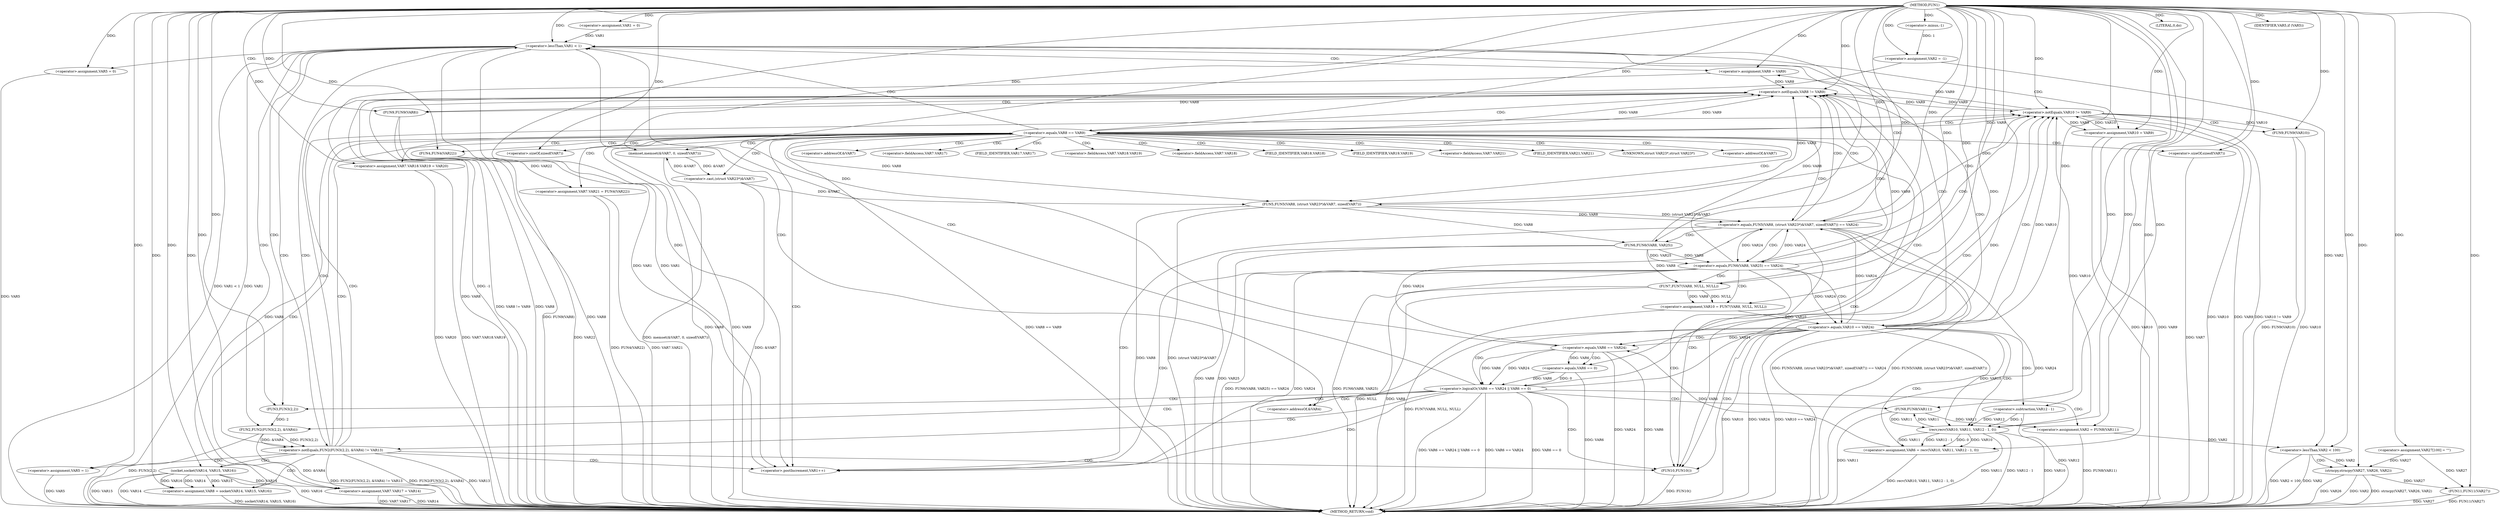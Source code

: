 digraph FUN1 {  
"1000100" [label = "(METHOD,FUN1)" ]
"1000279" [label = "(METHOD_RETURN,void)" ]
"1000104" [label = "(<operator>.assignment,VAR2 = -1)" ]
"1000106" [label = "(<operator>.minus,-1)" ]
"1000109" [label = "(<operator>.assignment,VAR1 = 0)" ]
"1000112" [label = "(<operator>.lessThan,VAR1 < 1)" ]
"1000115" [label = "(<operator>.postIncrement,VAR1++)" ]
"1000121" [label = "(<operator>.assignment,VAR5 = 0)" ]
"1000127" [label = "(<operator>.assignment,VAR8 = VAR9)" ]
"1000131" [label = "(<operator>.assignment,VAR10 = VAR9)" ]
"1000138" [label = "(<operator>.notEquals,FUN2(FUN3(2,2), &VAR4) != VAR13)" ]
"1000139" [label = "(FUN2,FUN2(FUN3(2,2), &VAR4))" ]
"1000140" [label = "(FUN3,FUN3(2,2))" ]
"1000148" [label = "(<operator>.assignment,VAR5 = 1)" ]
"1000151" [label = "(<operator>.assignment,VAR8 = socket(VAR14, VAR15, VAR16))" ]
"1000153" [label = "(socket,socket(VAR14, VAR15, VAR16))" ]
"1000158" [label = "(<operator>.equals,VAR8 == VAR9)" ]
"1000163" [label = "(memset,memset(&VAR7, 0, sizeof(VAR7)))" ]
"1000167" [label = "(<operator>.sizeOf,sizeof(VAR7))" ]
"1000169" [label = "(<operator>.assignment,VAR7.VAR17 = VAR14)" ]
"1000174" [label = "(<operator>.assignment,VAR7.VAR18.VAR19 = VAR20)" ]
"1000181" [label = "(<operator>.assignment,VAR7.VAR21 = FUN4(VAR22))" ]
"1000185" [label = "(FUN4,FUN4(VAR22))" ]
"1000188" [label = "(<operator>.equals,FUN5(VAR8, (struct VAR23*)&VAR7, sizeof(VAR7)) == VAR24)" ]
"1000189" [label = "(FUN5,FUN5(VAR8, (struct VAR23*)&VAR7, sizeof(VAR7)))" ]
"1000191" [label = "(<operator>.cast,(struct VAR23*)&VAR7)" ]
"1000195" [label = "(<operator>.sizeOf,sizeof(VAR7))" ]
"1000201" [label = "(<operator>.equals,FUN6(VAR8, VAR25) == VAR24)" ]
"1000202" [label = "(FUN6,FUN6(VAR8, VAR25))" ]
"1000208" [label = "(<operator>.assignment,VAR10 = FUN7(VAR8, NULL, NULL))" ]
"1000210" [label = "(FUN7,FUN7(VAR8, NULL, NULL))" ]
"1000215" [label = "(<operator>.equals,VAR10 == VAR24)" ]
"1000220" [label = "(<operator>.assignment,VAR6 = recv(VAR10, VAR11, VAR12 - 1, 0))" ]
"1000222" [label = "(recv,recv(VAR10, VAR11, VAR12 - 1, 0))" ]
"1000225" [label = "(<operator>.subtraction,VAR12 - 1)" ]
"1000230" [label = "(<operator>.logicalOr,VAR6 == VAR24 || VAR6 == 0)" ]
"1000231" [label = "(<operator>.equals,VAR6 == VAR24)" ]
"1000234" [label = "(<operator>.equals,VAR6 == 0)" ]
"1000239" [label = "(<operator>.assignment,VAR2 = FUN8(VAR11))" ]
"1000241" [label = "(FUN8,FUN8(VAR11))" ]
"1000243" [label = "(LITERAL,0,do)" ]
"1000245" [label = "(<operator>.notEquals,VAR8 != VAR9)" ]
"1000249" [label = "(FUN9,FUN9(VAR8))" ]
"1000252" [label = "(<operator>.notEquals,VAR10 != VAR9)" ]
"1000256" [label = "(FUN9,FUN9(VAR10))" ]
"1000259" [label = "(IDENTIFIER,VAR5,if (VAR5))" ]
"1000261" [label = "(FUN10,FUN10())" ]
"1000265" [label = "(<operator>.assignment,VAR27[100] = \"\")" ]
"1000269" [label = "(<operator>.lessThan,VAR2 < 100)" ]
"1000273" [label = "(strncpy,strncpy(VAR27, VAR26, VAR2))" ]
"1000277" [label = "(FUN11,FUN11(VAR27))" ]
"1000143" [label = "(<operator>.addressOf,&VAR4)" ]
"1000164" [label = "(<operator>.addressOf,&VAR7)" ]
"1000170" [label = "(<operator>.fieldAccess,VAR7.VAR17)" ]
"1000172" [label = "(FIELD_IDENTIFIER,VAR17,VAR17)" ]
"1000175" [label = "(<operator>.fieldAccess,VAR7.VAR18.VAR19)" ]
"1000176" [label = "(<operator>.fieldAccess,VAR7.VAR18)" ]
"1000178" [label = "(FIELD_IDENTIFIER,VAR18,VAR18)" ]
"1000179" [label = "(FIELD_IDENTIFIER,VAR19,VAR19)" ]
"1000182" [label = "(<operator>.fieldAccess,VAR7.VAR21)" ]
"1000184" [label = "(FIELD_IDENTIFIER,VAR21,VAR21)" ]
"1000192" [label = "(UNKNOWN,struct VAR23*,struct VAR23*)" ]
"1000193" [label = "(<operator>.addressOf,&VAR7)" ]
  "1000185" -> "1000279"  [ label = "DDG: VAR22"] 
  "1000222" -> "1000279"  [ label = "DDG: VAR12 - 1"] 
  "1000201" -> "1000279"  [ label = "DDG: FUN6(VAR8, VAR25) == VAR24"] 
  "1000222" -> "1000279"  [ label = "DDG: VAR10"] 
  "1000181" -> "1000279"  [ label = "DDG: FUN4(VAR22)"] 
  "1000215" -> "1000279"  [ label = "DDG: VAR10"] 
  "1000225" -> "1000279"  [ label = "DDG: VAR12"] 
  "1000181" -> "1000279"  [ label = "DDG: VAR7.VAR21"] 
  "1000188" -> "1000279"  [ label = "DDG: FUN5(VAR8, (struct VAR23*)&VAR7, sizeof(VAR7)) == VAR24"] 
  "1000158" -> "1000279"  [ label = "DDG: VAR8"] 
  "1000208" -> "1000279"  [ label = "DDG: FUN7(VAR8, NULL, NULL)"] 
  "1000231" -> "1000279"  [ label = "DDG: VAR24"] 
  "1000273" -> "1000279"  [ label = "DDG: VAR26"] 
  "1000252" -> "1000279"  [ label = "DDG: VAR10"] 
  "1000234" -> "1000279"  [ label = "DDG: VAR6"] 
  "1000189" -> "1000279"  [ label = "DDG: VAR8"] 
  "1000215" -> "1000279"  [ label = "DDG: VAR24"] 
  "1000158" -> "1000279"  [ label = "DDG: VAR9"] 
  "1000252" -> "1000279"  [ label = "DDG: VAR9"] 
  "1000188" -> "1000279"  [ label = "DDG: FUN5(VAR8, (struct VAR23*)&VAR7, sizeof(VAR7))"] 
  "1000131" -> "1000279"  [ label = "DDG: VAR10"] 
  "1000138" -> "1000279"  [ label = "DDG: FUN2(FUN3(2,2), &VAR4)"] 
  "1000269" -> "1000279"  [ label = "DDG: VAR2 < 100"] 
  "1000139" -> "1000279"  [ label = "DDG: FUN3(2,2)"] 
  "1000252" -> "1000279"  [ label = "DDG: VAR10 != VAR9"] 
  "1000153" -> "1000279"  [ label = "DDG: VAR15"] 
  "1000158" -> "1000279"  [ label = "DDG: VAR8 == VAR9"] 
  "1000189" -> "1000279"  [ label = "DDG: (struct VAR23*)&VAR7"] 
  "1000202" -> "1000279"  [ label = "DDG: VAR8"] 
  "1000174" -> "1000279"  [ label = "DDG: VAR20"] 
  "1000220" -> "1000279"  [ label = "DDG: recv(VAR10, VAR11, VAR12 - 1, 0)"] 
  "1000148" -> "1000279"  [ label = "DDG: VAR5"] 
  "1000151" -> "1000279"  [ label = "DDG: socket(VAR14, VAR15, VAR16)"] 
  "1000230" -> "1000279"  [ label = "DDG: VAR6 == VAR24"] 
  "1000277" -> "1000279"  [ label = "DDG: VAR27"] 
  "1000273" -> "1000279"  [ label = "DDG: VAR2"] 
  "1000131" -> "1000279"  [ label = "DDG: VAR9"] 
  "1000112" -> "1000279"  [ label = "DDG: VAR1 < 1"] 
  "1000210" -> "1000279"  [ label = "DDG: NULL"] 
  "1000153" -> "1000279"  [ label = "DDG: VAR14"] 
  "1000188" -> "1000279"  [ label = "DDG: VAR24"] 
  "1000273" -> "1000279"  [ label = "DDG: strncpy(VAR27, VAR26, VAR2)"] 
  "1000231" -> "1000279"  [ label = "DDG: VAR6"] 
  "1000191" -> "1000279"  [ label = "DDG: &VAR7"] 
  "1000112" -> "1000279"  [ label = "DDG: VAR1"] 
  "1000210" -> "1000279"  [ label = "DDG: VAR8"] 
  "1000169" -> "1000279"  [ label = "DDG: VAR14"] 
  "1000230" -> "1000279"  [ label = "DDG: VAR6 == 0"] 
  "1000277" -> "1000279"  [ label = "DDG: FUN11(VAR27)"] 
  "1000121" -> "1000279"  [ label = "DDG: VAR5"] 
  "1000241" -> "1000279"  [ label = "DDG: VAR11"] 
  "1000138" -> "1000279"  [ label = "DDG: VAR13"] 
  "1000139" -> "1000279"  [ label = "DDG: &VAR4"] 
  "1000230" -> "1000279"  [ label = "DDG: VAR6 == VAR24 || VAR6 == 0"] 
  "1000215" -> "1000279"  [ label = "DDG: VAR10 == VAR24"] 
  "1000169" -> "1000279"  [ label = "DDG: VAR7.VAR17"] 
  "1000269" -> "1000279"  [ label = "DDG: VAR2"] 
  "1000256" -> "1000279"  [ label = "DDG: VAR10"] 
  "1000261" -> "1000279"  [ label = "DDG: FUN10()"] 
  "1000249" -> "1000279"  [ label = "DDG: VAR8"] 
  "1000138" -> "1000279"  [ label = "DDG: FUN2(FUN3(2,2), &VAR4) != VAR13"] 
  "1000127" -> "1000279"  [ label = "DDG: VAR8"] 
  "1000153" -> "1000279"  [ label = "DDG: VAR16"] 
  "1000201" -> "1000279"  [ label = "DDG: VAR24"] 
  "1000245" -> "1000279"  [ label = "DDG: VAR8 != VAR9"] 
  "1000256" -> "1000279"  [ label = "DDG: FUN9(VAR10)"] 
  "1000163" -> "1000279"  [ label = "DDG: memset(&VAR7, 0, sizeof(VAR7))"] 
  "1000195" -> "1000279"  [ label = "DDG: VAR7"] 
  "1000245" -> "1000279"  [ label = "DDG: VAR8"] 
  "1000239" -> "1000279"  [ label = "DDG: FUN8(VAR11)"] 
  "1000104" -> "1000279"  [ label = "DDG: -1"] 
  "1000174" -> "1000279"  [ label = "DDG: VAR7.VAR18.VAR19"] 
  "1000249" -> "1000279"  [ label = "DDG: FUN9(VAR8)"] 
  "1000222" -> "1000279"  [ label = "DDG: VAR11"] 
  "1000202" -> "1000279"  [ label = "DDG: VAR25"] 
  "1000201" -> "1000279"  [ label = "DDG: FUN6(VAR8, VAR25)"] 
  "1000106" -> "1000104"  [ label = "DDG: 1"] 
  "1000100" -> "1000104"  [ label = "DDG: "] 
  "1000100" -> "1000106"  [ label = "DDG: "] 
  "1000100" -> "1000109"  [ label = "DDG: "] 
  "1000109" -> "1000112"  [ label = "DDG: VAR1"] 
  "1000115" -> "1000112"  [ label = "DDG: VAR1"] 
  "1000100" -> "1000112"  [ label = "DDG: "] 
  "1000112" -> "1000115"  [ label = "DDG: VAR1"] 
  "1000100" -> "1000115"  [ label = "DDG: "] 
  "1000100" -> "1000121"  [ label = "DDG: "] 
  "1000252" -> "1000127"  [ label = "DDG: VAR9"] 
  "1000100" -> "1000127"  [ label = "DDG: "] 
  "1000100" -> "1000131"  [ label = "DDG: "] 
  "1000252" -> "1000131"  [ label = "DDG: VAR9"] 
  "1000139" -> "1000138"  [ label = "DDG: FUN3(2,2)"] 
  "1000139" -> "1000138"  [ label = "DDG: &VAR4"] 
  "1000140" -> "1000139"  [ label = "DDG: 2"] 
  "1000100" -> "1000140"  [ label = "DDG: "] 
  "1000100" -> "1000138"  [ label = "DDG: "] 
  "1000100" -> "1000148"  [ label = "DDG: "] 
  "1000153" -> "1000151"  [ label = "DDG: VAR14"] 
  "1000153" -> "1000151"  [ label = "DDG: VAR15"] 
  "1000153" -> "1000151"  [ label = "DDG: VAR16"] 
  "1000100" -> "1000151"  [ label = "DDG: "] 
  "1000100" -> "1000153"  [ label = "DDG: "] 
  "1000151" -> "1000158"  [ label = "DDG: VAR8"] 
  "1000100" -> "1000158"  [ label = "DDG: "] 
  "1000252" -> "1000158"  [ label = "DDG: VAR9"] 
  "1000191" -> "1000163"  [ label = "DDG: &VAR7"] 
  "1000100" -> "1000163"  [ label = "DDG: "] 
  "1000100" -> "1000167"  [ label = "DDG: "] 
  "1000153" -> "1000169"  [ label = "DDG: VAR14"] 
  "1000100" -> "1000169"  [ label = "DDG: "] 
  "1000100" -> "1000174"  [ label = "DDG: "] 
  "1000185" -> "1000181"  [ label = "DDG: VAR22"] 
  "1000100" -> "1000185"  [ label = "DDG: "] 
  "1000189" -> "1000188"  [ label = "DDG: VAR8"] 
  "1000189" -> "1000188"  [ label = "DDG: (struct VAR23*)&VAR7"] 
  "1000158" -> "1000189"  [ label = "DDG: VAR8"] 
  "1000100" -> "1000189"  [ label = "DDG: "] 
  "1000191" -> "1000189"  [ label = "DDG: &VAR7"] 
  "1000163" -> "1000191"  [ label = "DDG: &VAR7"] 
  "1000100" -> "1000195"  [ label = "DDG: "] 
  "1000231" -> "1000188"  [ label = "DDG: VAR24"] 
  "1000215" -> "1000188"  [ label = "DDG: VAR24"] 
  "1000201" -> "1000188"  [ label = "DDG: VAR24"] 
  "1000100" -> "1000188"  [ label = "DDG: "] 
  "1000202" -> "1000201"  [ label = "DDG: VAR8"] 
  "1000202" -> "1000201"  [ label = "DDG: VAR25"] 
  "1000189" -> "1000202"  [ label = "DDG: VAR8"] 
  "1000100" -> "1000202"  [ label = "DDG: "] 
  "1000188" -> "1000201"  [ label = "DDG: VAR24"] 
  "1000100" -> "1000201"  [ label = "DDG: "] 
  "1000210" -> "1000208"  [ label = "DDG: VAR8"] 
  "1000210" -> "1000208"  [ label = "DDG: NULL"] 
  "1000100" -> "1000208"  [ label = "DDG: "] 
  "1000202" -> "1000210"  [ label = "DDG: VAR8"] 
  "1000100" -> "1000210"  [ label = "DDG: "] 
  "1000208" -> "1000215"  [ label = "DDG: VAR10"] 
  "1000100" -> "1000215"  [ label = "DDG: "] 
  "1000201" -> "1000215"  [ label = "DDG: VAR24"] 
  "1000222" -> "1000220"  [ label = "DDG: VAR10"] 
  "1000222" -> "1000220"  [ label = "DDG: VAR11"] 
  "1000222" -> "1000220"  [ label = "DDG: VAR12 - 1"] 
  "1000222" -> "1000220"  [ label = "DDG: 0"] 
  "1000100" -> "1000220"  [ label = "DDG: "] 
  "1000215" -> "1000222"  [ label = "DDG: VAR10"] 
  "1000100" -> "1000222"  [ label = "DDG: "] 
  "1000241" -> "1000222"  [ label = "DDG: VAR11"] 
  "1000225" -> "1000222"  [ label = "DDG: VAR12"] 
  "1000225" -> "1000222"  [ label = "DDG: 1"] 
  "1000100" -> "1000225"  [ label = "DDG: "] 
  "1000231" -> "1000230"  [ label = "DDG: VAR6"] 
  "1000231" -> "1000230"  [ label = "DDG: VAR24"] 
  "1000220" -> "1000231"  [ label = "DDG: VAR6"] 
  "1000100" -> "1000231"  [ label = "DDG: "] 
  "1000215" -> "1000231"  [ label = "DDG: VAR24"] 
  "1000234" -> "1000230"  [ label = "DDG: VAR6"] 
  "1000234" -> "1000230"  [ label = "DDG: 0"] 
  "1000231" -> "1000234"  [ label = "DDG: VAR6"] 
  "1000100" -> "1000234"  [ label = "DDG: "] 
  "1000241" -> "1000239"  [ label = "DDG: VAR11"] 
  "1000100" -> "1000239"  [ label = "DDG: "] 
  "1000222" -> "1000241"  [ label = "DDG: VAR11"] 
  "1000100" -> "1000241"  [ label = "DDG: "] 
  "1000100" -> "1000243"  [ label = "DDG: "] 
  "1000158" -> "1000245"  [ label = "DDG: VAR8"] 
  "1000189" -> "1000245"  [ label = "DDG: VAR8"] 
  "1000202" -> "1000245"  [ label = "DDG: VAR8"] 
  "1000210" -> "1000245"  [ label = "DDG: VAR8"] 
  "1000127" -> "1000245"  [ label = "DDG: VAR8"] 
  "1000100" -> "1000245"  [ label = "DDG: "] 
  "1000158" -> "1000245"  [ label = "DDG: VAR9"] 
  "1000252" -> "1000245"  [ label = "DDG: VAR9"] 
  "1000245" -> "1000249"  [ label = "DDG: VAR8"] 
  "1000100" -> "1000249"  [ label = "DDG: "] 
  "1000222" -> "1000252"  [ label = "DDG: VAR10"] 
  "1000215" -> "1000252"  [ label = "DDG: VAR10"] 
  "1000131" -> "1000252"  [ label = "DDG: VAR10"] 
  "1000100" -> "1000252"  [ label = "DDG: "] 
  "1000245" -> "1000252"  [ label = "DDG: VAR9"] 
  "1000252" -> "1000256"  [ label = "DDG: VAR10"] 
  "1000100" -> "1000256"  [ label = "DDG: "] 
  "1000100" -> "1000259"  [ label = "DDG: "] 
  "1000100" -> "1000261"  [ label = "DDG: "] 
  "1000100" -> "1000265"  [ label = "DDG: "] 
  "1000104" -> "1000269"  [ label = "DDG: VAR2"] 
  "1000239" -> "1000269"  [ label = "DDG: VAR2"] 
  "1000100" -> "1000269"  [ label = "DDG: "] 
  "1000265" -> "1000273"  [ label = "DDG: VAR27"] 
  "1000100" -> "1000273"  [ label = "DDG: "] 
  "1000269" -> "1000273"  [ label = "DDG: VAR2"] 
  "1000273" -> "1000277"  [ label = "DDG: VAR27"] 
  "1000265" -> "1000277"  [ label = "DDG: VAR27"] 
  "1000100" -> "1000277"  [ label = "DDG: "] 
  "1000112" -> "1000127"  [ label = "CDG: "] 
  "1000112" -> "1000139"  [ label = "CDG: "] 
  "1000112" -> "1000138"  [ label = "CDG: "] 
  "1000112" -> "1000121"  [ label = "CDG: "] 
  "1000112" -> "1000131"  [ label = "CDG: "] 
  "1000112" -> "1000143"  [ label = "CDG: "] 
  "1000112" -> "1000140"  [ label = "CDG: "] 
  "1000138" -> "1000148"  [ label = "CDG: "] 
  "1000138" -> "1000151"  [ label = "CDG: "] 
  "1000138" -> "1000153"  [ label = "CDG: "] 
  "1000138" -> "1000158"  [ label = "CDG: "] 
  "1000138" -> "1000112"  [ label = "CDG: "] 
  "1000138" -> "1000245"  [ label = "CDG: "] 
  "1000138" -> "1000252"  [ label = "CDG: "] 
  "1000138" -> "1000115"  [ label = "CDG: "] 
  "1000138" -> "1000261"  [ label = "CDG: "] 
  "1000158" -> "1000164"  [ label = "CDG: "] 
  "1000158" -> "1000174"  [ label = "CDG: "] 
  "1000158" -> "1000191"  [ label = "CDG: "] 
  "1000158" -> "1000182"  [ label = "CDG: "] 
  "1000158" -> "1000188"  [ label = "CDG: "] 
  "1000158" -> "1000167"  [ label = "CDG: "] 
  "1000158" -> "1000175"  [ label = "CDG: "] 
  "1000158" -> "1000179"  [ label = "CDG: "] 
  "1000158" -> "1000192"  [ label = "CDG: "] 
  "1000158" -> "1000176"  [ label = "CDG: "] 
  "1000158" -> "1000185"  [ label = "CDG: "] 
  "1000158" -> "1000195"  [ label = "CDG: "] 
  "1000158" -> "1000172"  [ label = "CDG: "] 
  "1000158" -> "1000189"  [ label = "CDG: "] 
  "1000158" -> "1000169"  [ label = "CDG: "] 
  "1000158" -> "1000163"  [ label = "CDG: "] 
  "1000158" -> "1000178"  [ label = "CDG: "] 
  "1000158" -> "1000170"  [ label = "CDG: "] 
  "1000158" -> "1000193"  [ label = "CDG: "] 
  "1000158" -> "1000184"  [ label = "CDG: "] 
  "1000158" -> "1000181"  [ label = "CDG: "] 
  "1000158" -> "1000112"  [ label = "CDG: "] 
  "1000158" -> "1000245"  [ label = "CDG: "] 
  "1000158" -> "1000252"  [ label = "CDG: "] 
  "1000158" -> "1000115"  [ label = "CDG: "] 
  "1000158" -> "1000261"  [ label = "CDG: "] 
  "1000188" -> "1000201"  [ label = "CDG: "] 
  "1000188" -> "1000202"  [ label = "CDG: "] 
  "1000188" -> "1000112"  [ label = "CDG: "] 
  "1000188" -> "1000245"  [ label = "CDG: "] 
  "1000188" -> "1000252"  [ label = "CDG: "] 
  "1000188" -> "1000115"  [ label = "CDG: "] 
  "1000188" -> "1000261"  [ label = "CDG: "] 
  "1000201" -> "1000208"  [ label = "CDG: "] 
  "1000201" -> "1000210"  [ label = "CDG: "] 
  "1000201" -> "1000215"  [ label = "CDG: "] 
  "1000201" -> "1000112"  [ label = "CDG: "] 
  "1000201" -> "1000245"  [ label = "CDG: "] 
  "1000201" -> "1000252"  [ label = "CDG: "] 
  "1000201" -> "1000115"  [ label = "CDG: "] 
  "1000201" -> "1000261"  [ label = "CDG: "] 
  "1000215" -> "1000222"  [ label = "CDG: "] 
  "1000215" -> "1000220"  [ label = "CDG: "] 
  "1000215" -> "1000230"  [ label = "CDG: "] 
  "1000215" -> "1000225"  [ label = "CDG: "] 
  "1000215" -> "1000231"  [ label = "CDG: "] 
  "1000215" -> "1000112"  [ label = "CDG: "] 
  "1000215" -> "1000245"  [ label = "CDG: "] 
  "1000215" -> "1000252"  [ label = "CDG: "] 
  "1000215" -> "1000115"  [ label = "CDG: "] 
  "1000215" -> "1000261"  [ label = "CDG: "] 
  "1000230" -> "1000239"  [ label = "CDG: "] 
  "1000230" -> "1000241"  [ label = "CDG: "] 
  "1000230" -> "1000112"  [ label = "CDG: "] 
  "1000230" -> "1000245"  [ label = "CDG: "] 
  "1000230" -> "1000252"  [ label = "CDG: "] 
  "1000230" -> "1000115"  [ label = "CDG: "] 
  "1000230" -> "1000261"  [ label = "CDG: "] 
  "1000230" -> "1000139"  [ label = "CDG: "] 
  "1000230" -> "1000138"  [ label = "CDG: "] 
  "1000230" -> "1000143"  [ label = "CDG: "] 
  "1000230" -> "1000140"  [ label = "CDG: "] 
  "1000231" -> "1000234"  [ label = "CDG: "] 
  "1000245" -> "1000249"  [ label = "CDG: "] 
  "1000252" -> "1000256"  [ label = "CDG: "] 
  "1000269" -> "1000273"  [ label = "CDG: "] 
}
